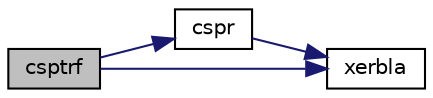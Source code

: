 digraph "csptrf"
{
 // LATEX_PDF_SIZE
  edge [fontname="Helvetica",fontsize="10",labelfontname="Helvetica",labelfontsize="10"];
  node [fontname="Helvetica",fontsize="10",shape=record];
  rankdir="LR";
  Node1 [label="csptrf",height=0.2,width=0.4,color="black", fillcolor="grey75", style="filled", fontcolor="black",tooltip="CSPTRF"];
  Node1 -> Node2 [color="midnightblue",fontsize="10",style="solid",fontname="Helvetica"];
  Node2 [label="cspr",height=0.2,width=0.4,color="black", fillcolor="white", style="filled",URL="$cspr_8f.html#aea7ebfdb562ff4c7ebcf717762204254",tooltip="CSPR performs the symmetrical rank-1 update of a complex symmetric packed matrix."];
  Node2 -> Node3 [color="midnightblue",fontsize="10",style="solid",fontname="Helvetica"];
  Node3 [label="xerbla",height=0.2,width=0.4,color="black", fillcolor="white", style="filled",URL="$xerbla_8f.html#a377ee61015baf8dea7770b3a404b1c07",tooltip="XERBLA"];
  Node1 -> Node3 [color="midnightblue",fontsize="10",style="solid",fontname="Helvetica"];
}
